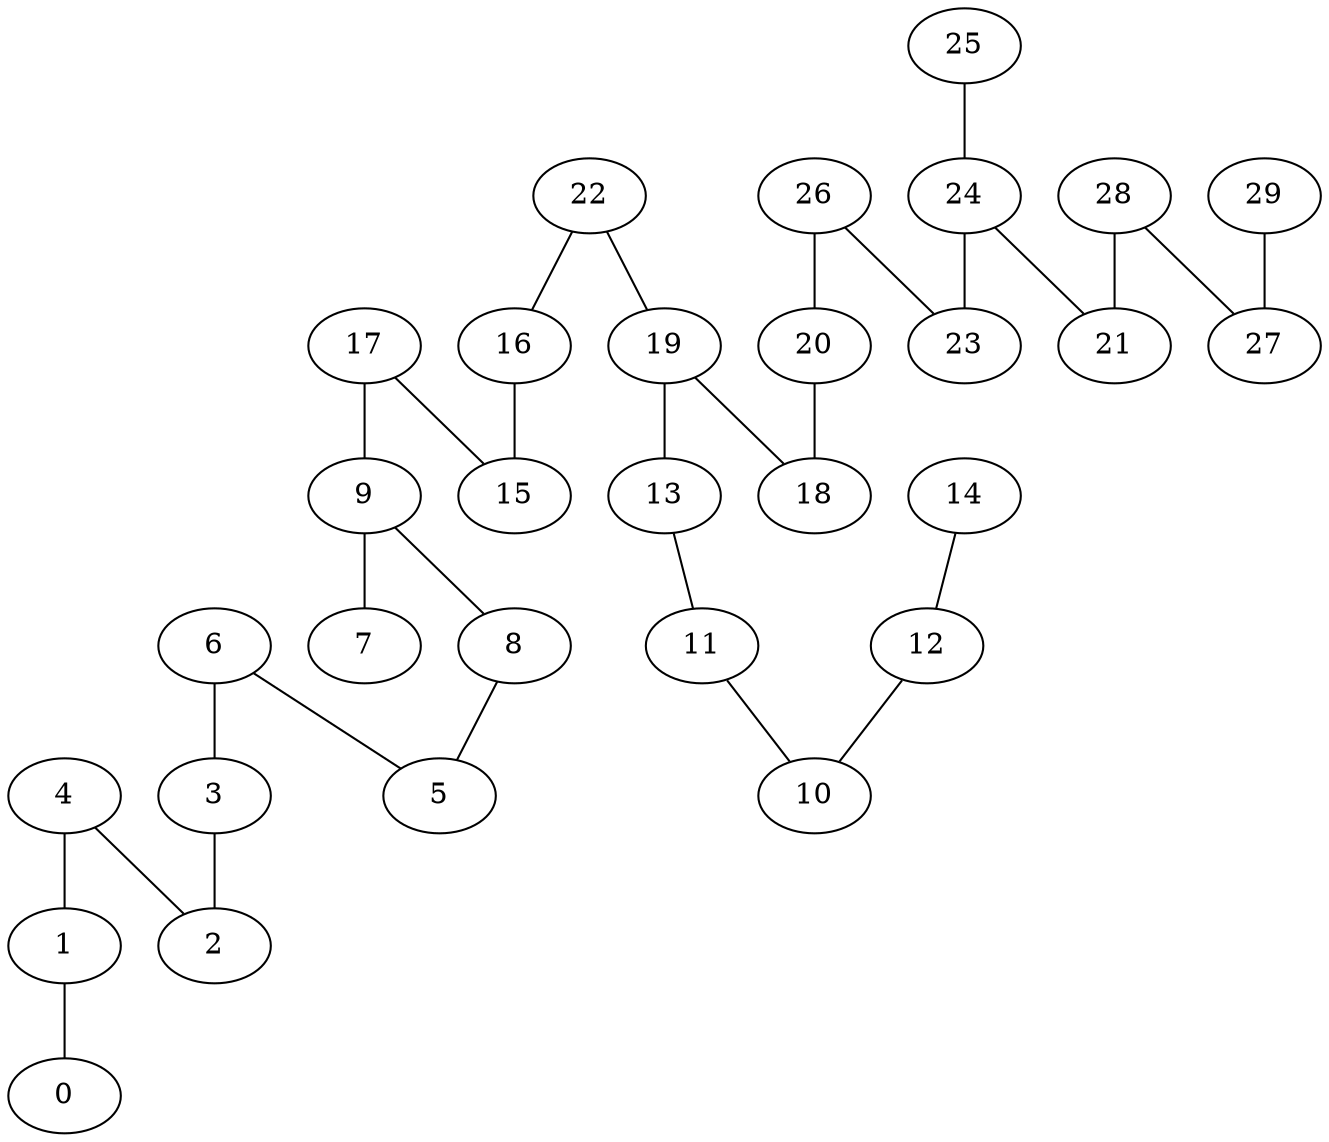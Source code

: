 graph {
"0";
"1";
"2";
"3";
"4";
"5";
"6";
"7";
"8";
"9";
"10";
"11";
"12";
"13";
"14";
"15";
"16";
"17";
"18";
"19";
"20";
"21";
"22";
"23";
"24";
"25";
"26";
"27";
"28";
"29";
"1"--"0";
"3"--"2";
"4"--"1";
"4"--"2";
"6"--"3";
"6"--"5";
"8"--"5";
"9"--"7";
"9"--"8";
"11"--"10";
"12"--"10";
"13"--"11";
"14"--"12";
"16"--"15";
"17"--"9";
"17"--"15";
"19"--"13";
"19"--"18";
"20"--"18";
"22"--"16";
"22"--"19";
"24"--"21";
"24"--"23";
"25"--"24";
"26"--"20";
"26"--"23";
"28"--"21";
"28"--"27";
"29"--"27";
}
